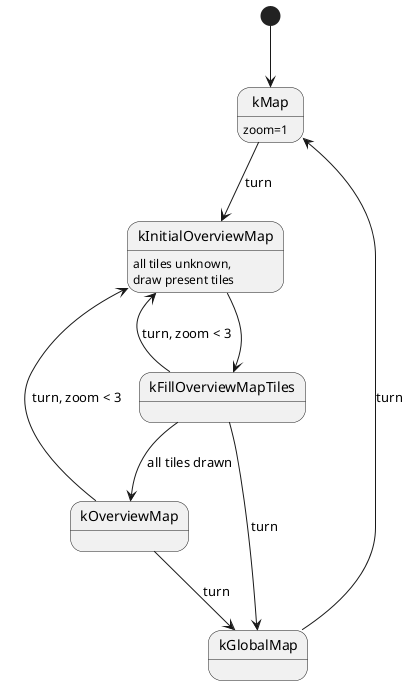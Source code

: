 @startuml

state kMap : zoom=1
state kInitialOverviewMap : all tiles unknown,\ndraw present tiles
state kFillOverviewMapTiles
state kOverviewMap
state kGlobalMap

[*] --> kMap
kMap --> kInitialOverviewMap : turn

kInitialOverviewMap --> kFillOverviewMapTiles
kFillOverviewMapTiles --> kOverviewMap : all tiles drawn
kFillOverviewMapTiles --> kInitialOverviewMap : turn, zoom < 3
kFillOverviewMapTiles --> kGlobalMap : turn

kOverviewMap --> kGlobalMap : turn
kOverviewMap --> kInitialOverviewMap : turn, zoom < 3
kGlobalMap --> kMap : turn


@enduml
